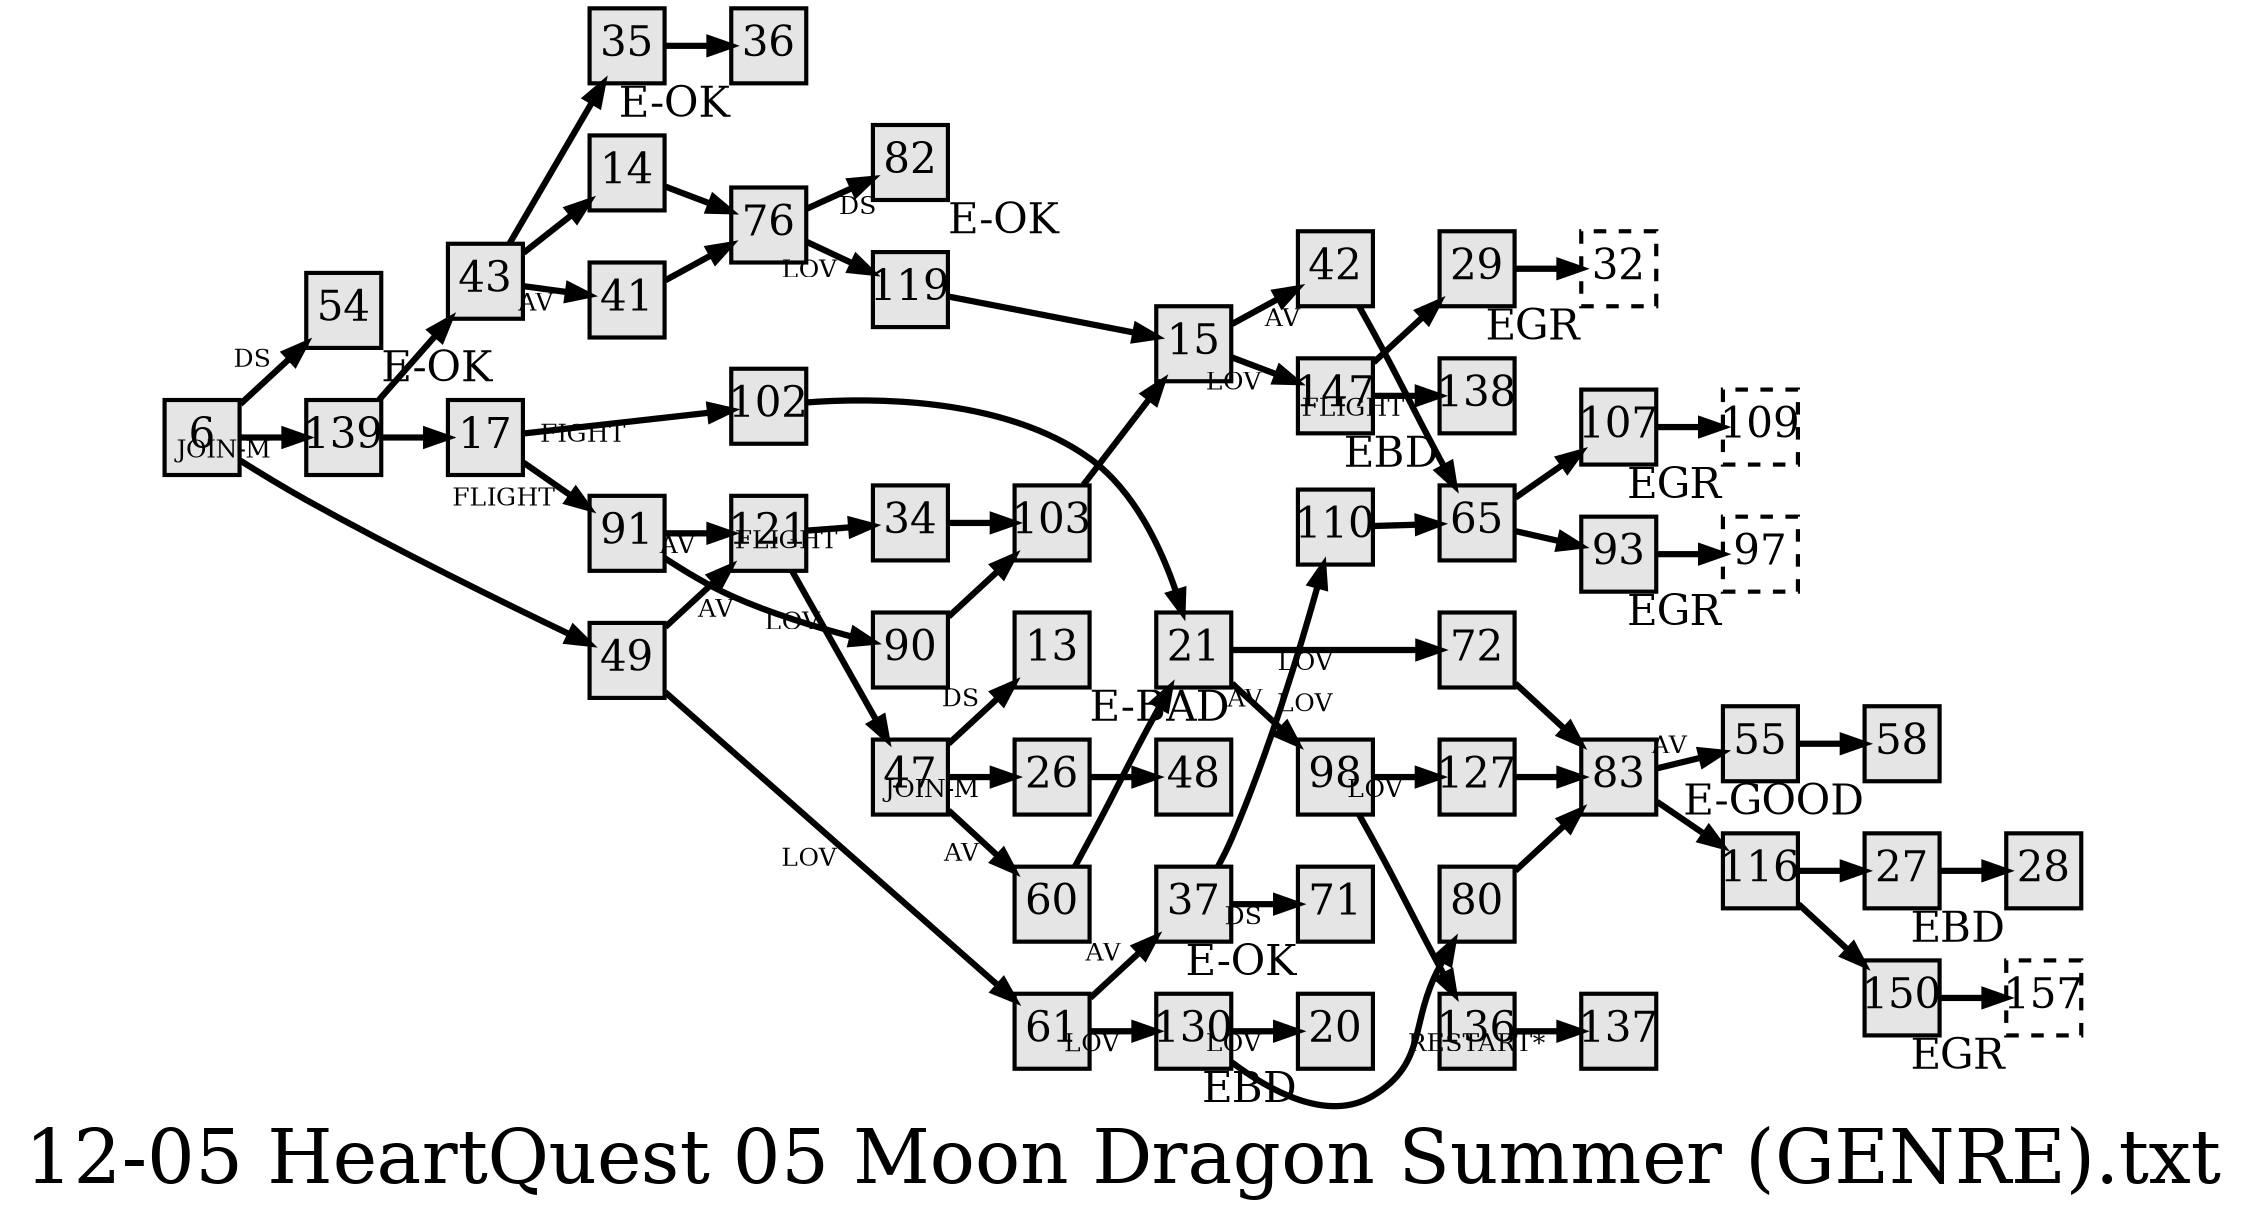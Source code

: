digraph g{
  graph [ label="12-05 HeartQuest 05 Moon Dragon Summer (GENRE).txt" rankdir=LR, ordering=out, fontsize=36, nodesep="0.35", ranksep="0.45"];
  node  [shape=rect, penwidth=2, fontsize=20, style=filled, fillcolor=grey90, margin="0,0", labelfloat=true, regular=true, fixedsize=true];
  edge  [labelfloat=true, penwidth=3, fontsize=12];

  6 -> 54	[ xlabel="DS" ];
  6 -> 139	[ xlabel="JOIN-M" ];
  6 -> 49;
  13	[ xlabel="E-BAD" ];
  14 -> 76;
  15 -> 42	[ xlabel="AV" ];
  15 -> 147	[ xlabel="LOV" ];
  17 -> 102	[ xlabel="FIGHT" ];
  17 -> 91	[ xlabel="FLIGHT" ];
  20	[ xlabel="EBD" ];
  21 -> 72	[ xlabel="LOV" ];
  21 -> 98	[ xlabel="AV" ];
  26 -> 48;
  27 -> 28;
  28	[ xlabel="EBD" ];
  29 -> 32;
  32	[ xlabel="EGR", dir=both, arrowhead=tee, arrowtail=odot, style=dashed ];
  34 -> 103;
  35 -> 36;
  36	[ xlabel="E-OK" ];
  37 -> 110	[ xlabel="LOV" ];
  37 -> 71	[ xlabel="DS" ];
  41 -> 76;
  42 -> 65;
  43 -> 35;
  43 -> 14;
  43 -> 41	[ xlabel="AV" ];
  47 -> 13	[ xlabel="DS" ];
  47 -> 26	[ xlabel="JOIN-M" ];
  47 -> 60	[ xlabel="AV" ];
  49 -> 121	[ xlabel="AV" ];
  49 -> 61	[ xlabel="LOV" ];
  54	[ xlabel="E-OK" ];
  55 -> 58;
  58	[ xlabel="E-GOOD" ];
  60 -> 21;
  61 -> 37	[ xlabel="AV" ];
  61 -> 130	[ xlabel="LOV" ];
  65 -> 107;
  65 -> 93;
  71	[ xlabel="E-OK" ];
  72 -> 83;
  76 -> 119	[ xlabel="LOV" ];
  76 -> 82	[ xlabel="DS" ];
  80 -> 83;
  82	[ xlabel="E-OK" ];
  83 -> 55	[ xlabel="AV" ];
  83 -> 116;
  90 -> 103;
  91 -> 121	[ xlabel="AV" ];
  91 -> 90	[ xlabel="LOV" ];
  93 -> 97;
  97	[ xlabel="EGR", dir=both, arrowhead=tee, arrowtail=odot, style=dashed ];
  98 -> 127	[ xlabel="LOV" ];
  98 -> 136;
  102 -> 21;
  103 -> 15;
  107 -> 109;
  109	[ xlabel="EGR", dir=both, arrowhead=tee, arrowtail=odot, style=dashed ];
  110 -> 65;
  116 -> 27;
  116 -> 150;
  119 -> 15;
  121 -> 34	[ xlabel="FLIGHT" ];
  121 -> 47;
  127 -> 83;
  130 -> 20	[ xlabel="LOV" ];
  130 -> 80;
  136 -> 137	[ xlabel="RESTART*" ];
  138	[ xlabel="EBD" ];
  139 -> 43;
  139 -> 17;
  147 -> 29;
  147 -> 138	[ xlabel="FLIGHT" ];
  150 -> 157;
  157	[ xlabel="EGR", dir=both, arrowhead=tee, arrowtail=odot, style=dashed ];
}

